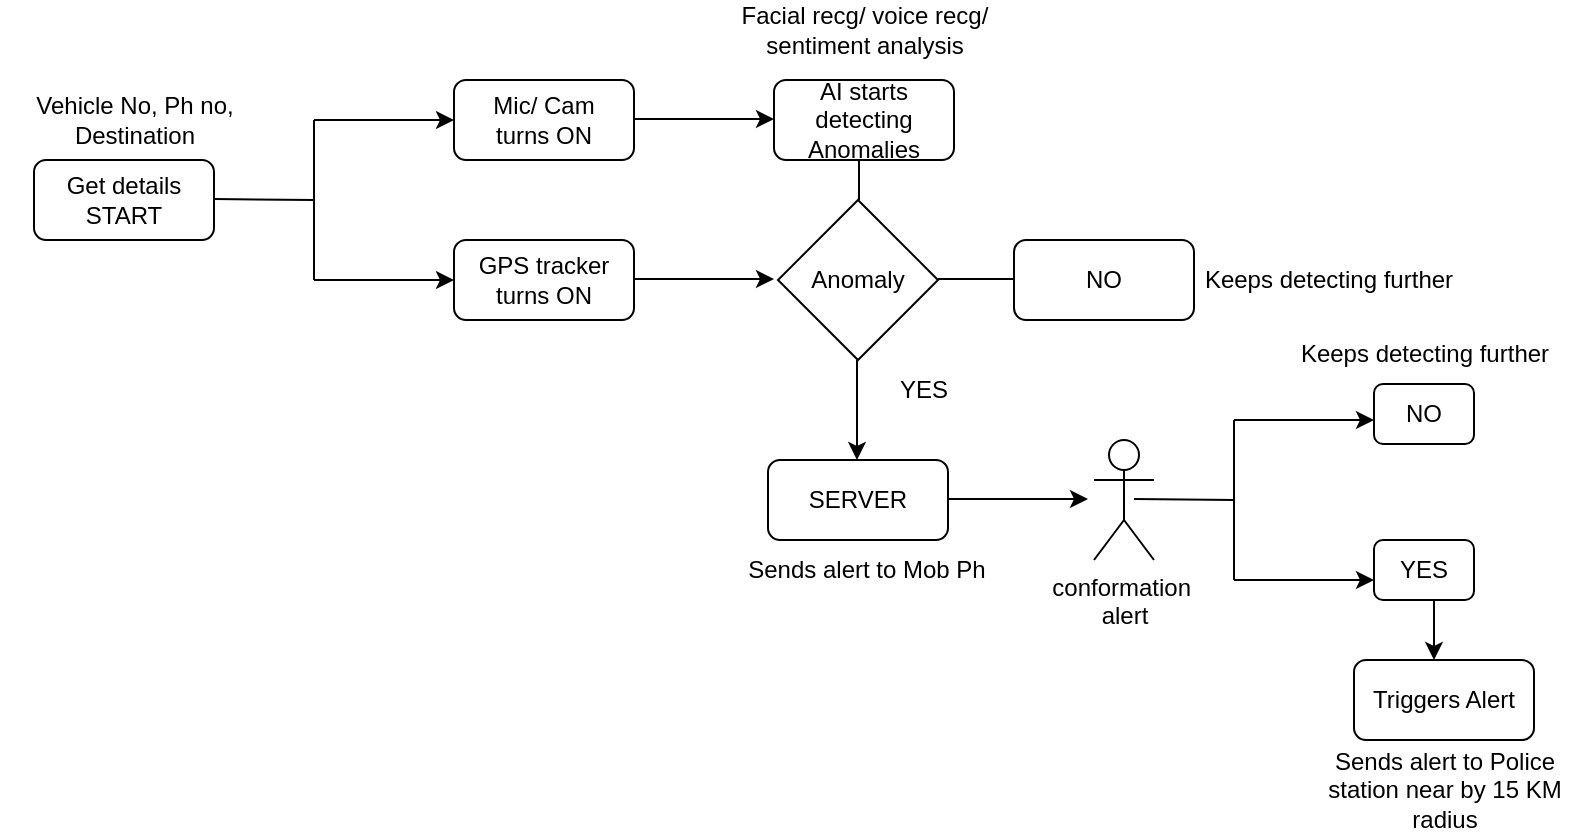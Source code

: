 <mxfile version="26.0.3">
  <diagram id="C5RBs43oDa-KdzZeNtuy" name="Page-1">
    <mxGraphModel dx="1050" dy="522" grid="0" gridSize="10" guides="1" tooltips="1" connect="1" arrows="1" fold="1" page="1" pageScale="1" pageWidth="1169" pageHeight="827" background="light-dark(#FFFFFF,#121212)" math="0" shadow="0">
      <root>
        <mxCell id="WIyWlLk6GJQsqaUBKTNV-0" />
        <mxCell id="WIyWlLk6GJQsqaUBKTNV-1" parent="WIyWlLk6GJQsqaUBKTNV-0" />
        <mxCell id="iax-5IlQy_Pquo1DeYQX-0" value="Get details&lt;div&gt;START&lt;/div&gt;" style="rounded=1;whiteSpace=wrap;html=1;" vertex="1" parent="WIyWlLk6GJQsqaUBKTNV-1">
          <mxGeometry x="107" y="161" width="90" height="40" as="geometry" />
        </mxCell>
        <mxCell id="iax-5IlQy_Pquo1DeYQX-1" value="" style="endArrow=none;html=1;rounded=0;" edge="1" parent="WIyWlLk6GJQsqaUBKTNV-1">
          <mxGeometry width="50" height="50" relative="1" as="geometry">
            <mxPoint x="197" y="180.5" as="sourcePoint" />
            <mxPoint x="247" y="181" as="targetPoint" />
          </mxGeometry>
        </mxCell>
        <mxCell id="iax-5IlQy_Pquo1DeYQX-2" value="" style="endArrow=none;html=1;rounded=0;" edge="1" parent="WIyWlLk6GJQsqaUBKTNV-1">
          <mxGeometry width="50" height="50" relative="1" as="geometry">
            <mxPoint x="247" y="141" as="sourcePoint" />
            <mxPoint x="247" y="221" as="targetPoint" />
          </mxGeometry>
        </mxCell>
        <mxCell id="iax-5IlQy_Pquo1DeYQX-3" value="" style="endArrow=classic;html=1;rounded=0;" edge="1" parent="WIyWlLk6GJQsqaUBKTNV-1">
          <mxGeometry width="50" height="50" relative="1" as="geometry">
            <mxPoint x="247" y="141" as="sourcePoint" />
            <mxPoint x="317" y="141" as="targetPoint" />
          </mxGeometry>
        </mxCell>
        <mxCell id="iax-5IlQy_Pquo1DeYQX-4" value="" style="endArrow=classic;html=1;rounded=0;" edge="1" parent="WIyWlLk6GJQsqaUBKTNV-1">
          <mxGeometry width="50" height="50" relative="1" as="geometry">
            <mxPoint x="247" y="221" as="sourcePoint" />
            <mxPoint x="317" y="221" as="targetPoint" />
          </mxGeometry>
        </mxCell>
        <mxCell id="iax-5IlQy_Pquo1DeYQX-5" value="Mic/ Cam&lt;div&gt;turns ON&lt;/div&gt;" style="rounded=1;whiteSpace=wrap;html=1;" vertex="1" parent="WIyWlLk6GJQsqaUBKTNV-1">
          <mxGeometry x="317" y="121" width="90" height="40" as="geometry" />
        </mxCell>
        <mxCell id="iax-5IlQy_Pquo1DeYQX-6" value="GPS tracker&lt;div&gt;turns ON&lt;/div&gt;" style="rounded=1;whiteSpace=wrap;html=1;" vertex="1" parent="WIyWlLk6GJQsqaUBKTNV-1">
          <mxGeometry x="317" y="201" width="90" height="40" as="geometry" />
        </mxCell>
        <mxCell id="iax-5IlQy_Pquo1DeYQX-7" value="" style="endArrow=classic;html=1;rounded=0;" edge="1" parent="WIyWlLk6GJQsqaUBKTNV-1">
          <mxGeometry width="50" height="50" relative="1" as="geometry">
            <mxPoint x="407" y="140.5" as="sourcePoint" />
            <mxPoint x="477" y="140.5" as="targetPoint" />
          </mxGeometry>
        </mxCell>
        <mxCell id="iax-5IlQy_Pquo1DeYQX-8" value="AI starts detecting Anomalies" style="rounded=1;whiteSpace=wrap;html=1;" vertex="1" parent="WIyWlLk6GJQsqaUBKTNV-1">
          <mxGeometry x="477" y="121" width="90" height="40" as="geometry" />
        </mxCell>
        <mxCell id="iax-5IlQy_Pquo1DeYQX-9" value="Facial recg/ voice recg/ sentiment analysis" style="text;html=1;align=center;verticalAlign=middle;whiteSpace=wrap;rounded=0;" vertex="1" parent="WIyWlLk6GJQsqaUBKTNV-1">
          <mxGeometry x="454.5" y="81" width="135" height="30" as="geometry" />
        </mxCell>
        <mxCell id="iax-5IlQy_Pquo1DeYQX-10" value="Anomaly" style="rhombus;whiteSpace=wrap;html=1;" vertex="1" parent="WIyWlLk6GJQsqaUBKTNV-1">
          <mxGeometry x="479" y="181" width="80" height="80" as="geometry" />
        </mxCell>
        <mxCell id="iax-5IlQy_Pquo1DeYQX-11" value="" style="endArrow=none;html=1;rounded=0;" edge="1" parent="WIyWlLk6GJQsqaUBKTNV-1">
          <mxGeometry width="50" height="50" relative="1" as="geometry">
            <mxPoint x="519.5" y="181" as="sourcePoint" />
            <mxPoint x="519.5" y="161" as="targetPoint" />
          </mxGeometry>
        </mxCell>
        <mxCell id="iax-5IlQy_Pquo1DeYQX-12" value="" style="endArrow=classic;html=1;rounded=0;" edge="1" parent="WIyWlLk6GJQsqaUBKTNV-1">
          <mxGeometry width="50" height="50" relative="1" as="geometry">
            <mxPoint x="407" y="220.5" as="sourcePoint" />
            <mxPoint x="477" y="220.5" as="targetPoint" />
          </mxGeometry>
        </mxCell>
        <mxCell id="iax-5IlQy_Pquo1DeYQX-13" value="" style="endArrow=classic;html=1;rounded=0;" edge="1" parent="WIyWlLk6GJQsqaUBKTNV-1">
          <mxGeometry width="50" height="50" relative="1" as="geometry">
            <mxPoint x="518.5" y="261" as="sourcePoint" />
            <mxPoint x="518.5" y="311" as="targetPoint" />
          </mxGeometry>
        </mxCell>
        <mxCell id="iax-5IlQy_Pquo1DeYQX-14" value="" style="endArrow=none;html=1;rounded=0;" edge="1" parent="WIyWlLk6GJQsqaUBKTNV-1">
          <mxGeometry width="50" height="50" relative="1" as="geometry">
            <mxPoint x="559" y="220.5" as="sourcePoint" />
            <mxPoint x="599" y="220.5" as="targetPoint" />
          </mxGeometry>
        </mxCell>
        <mxCell id="iax-5IlQy_Pquo1DeYQX-15" value="Keeps detecting further" style="text;html=1;align=center;verticalAlign=middle;whiteSpace=wrap;rounded=0;" vertex="1" parent="WIyWlLk6GJQsqaUBKTNV-1">
          <mxGeometry x="687" y="206" width="135" height="30" as="geometry" />
        </mxCell>
        <mxCell id="iax-5IlQy_Pquo1DeYQX-16" value="NO" style="rounded=1;whiteSpace=wrap;html=1;" vertex="1" parent="WIyWlLk6GJQsqaUBKTNV-1">
          <mxGeometry x="597" y="201" width="90" height="40" as="geometry" />
        </mxCell>
        <mxCell id="iax-5IlQy_Pquo1DeYQX-17" value="YES" style="text;html=1;align=center;verticalAlign=middle;whiteSpace=wrap;rounded=0;" vertex="1" parent="WIyWlLk6GJQsqaUBKTNV-1">
          <mxGeometry x="527" y="261" width="50" height="30" as="geometry" />
        </mxCell>
        <mxCell id="iax-5IlQy_Pquo1DeYQX-18" value="Vehicle No, Ph no, Destination" style="text;html=1;align=center;verticalAlign=middle;whiteSpace=wrap;rounded=0;" vertex="1" parent="WIyWlLk6GJQsqaUBKTNV-1">
          <mxGeometry x="90" y="126" width="135" height="30" as="geometry" />
        </mxCell>
        <mxCell id="iax-5IlQy_Pquo1DeYQX-21" value="SERVER" style="rounded=1;whiteSpace=wrap;html=1;" vertex="1" parent="WIyWlLk6GJQsqaUBKTNV-1">
          <mxGeometry x="474" y="311" width="90" height="40" as="geometry" />
        </mxCell>
        <mxCell id="iax-5IlQy_Pquo1DeYQX-22" value="" style="endArrow=classic;html=1;rounded=0;" edge="1" parent="WIyWlLk6GJQsqaUBKTNV-1">
          <mxGeometry width="50" height="50" relative="1" as="geometry">
            <mxPoint x="564" y="330.5" as="sourcePoint" />
            <mxPoint x="634" y="330.5" as="targetPoint" />
          </mxGeometry>
        </mxCell>
        <mxCell id="iax-5IlQy_Pquo1DeYQX-23" value="Sends alert to Mob Ph" style="text;html=1;align=center;verticalAlign=middle;whiteSpace=wrap;rounded=0;" vertex="1" parent="WIyWlLk6GJQsqaUBKTNV-1">
          <mxGeometry x="455.5" y="351" width="135" height="30" as="geometry" />
        </mxCell>
        <mxCell id="iax-5IlQy_Pquo1DeYQX-24" value="conformation&amp;nbsp;&lt;div&gt;alert&lt;/div&gt;" style="shape=umlActor;verticalLabelPosition=bottom;verticalAlign=top;html=1;outlineConnect=0;" vertex="1" parent="WIyWlLk6GJQsqaUBKTNV-1">
          <mxGeometry x="637" y="301" width="30" height="60" as="geometry" />
        </mxCell>
        <mxCell id="iax-5IlQy_Pquo1DeYQX-25" value="" style="endArrow=none;html=1;rounded=0;" edge="1" parent="WIyWlLk6GJQsqaUBKTNV-1">
          <mxGeometry width="50" height="50" relative="1" as="geometry">
            <mxPoint x="657" y="330.5" as="sourcePoint" />
            <mxPoint x="707" y="331" as="targetPoint" />
          </mxGeometry>
        </mxCell>
        <mxCell id="iax-5IlQy_Pquo1DeYQX-26" value="" style="endArrow=none;html=1;rounded=0;" edge="1" parent="WIyWlLk6GJQsqaUBKTNV-1">
          <mxGeometry width="50" height="50" relative="1" as="geometry">
            <mxPoint x="707" y="291" as="sourcePoint" />
            <mxPoint x="707" y="371" as="targetPoint" />
          </mxGeometry>
        </mxCell>
        <mxCell id="iax-5IlQy_Pquo1DeYQX-27" value="" style="endArrow=classic;html=1;rounded=0;" edge="1" parent="WIyWlLk6GJQsqaUBKTNV-1">
          <mxGeometry width="50" height="50" relative="1" as="geometry">
            <mxPoint x="707" y="291" as="sourcePoint" />
            <mxPoint x="777" y="291" as="targetPoint" />
          </mxGeometry>
        </mxCell>
        <mxCell id="iax-5IlQy_Pquo1DeYQX-28" value="" style="endArrow=classic;html=1;rounded=0;" edge="1" parent="WIyWlLk6GJQsqaUBKTNV-1">
          <mxGeometry width="50" height="50" relative="1" as="geometry">
            <mxPoint x="707" y="371" as="sourcePoint" />
            <mxPoint x="777" y="371" as="targetPoint" />
          </mxGeometry>
        </mxCell>
        <mxCell id="iax-5IlQy_Pquo1DeYQX-29" value="NO" style="rounded=1;whiteSpace=wrap;html=1;" vertex="1" parent="WIyWlLk6GJQsqaUBKTNV-1">
          <mxGeometry x="777" y="273" width="50" height="30" as="geometry" />
        </mxCell>
        <mxCell id="iax-5IlQy_Pquo1DeYQX-30" value="Keeps detecting further" style="text;html=1;align=center;verticalAlign=middle;whiteSpace=wrap;rounded=0;" vertex="1" parent="WIyWlLk6GJQsqaUBKTNV-1">
          <mxGeometry x="734.5" y="243" width="135" height="30" as="geometry" />
        </mxCell>
        <mxCell id="iax-5IlQy_Pquo1DeYQX-31" value="YES" style="rounded=1;whiteSpace=wrap;html=1;" vertex="1" parent="WIyWlLk6GJQsqaUBKTNV-1">
          <mxGeometry x="777" y="351" width="50" height="30" as="geometry" />
        </mxCell>
        <mxCell id="iax-5IlQy_Pquo1DeYQX-32" value="" style="endArrow=classic;html=1;rounded=0;" edge="1" parent="WIyWlLk6GJQsqaUBKTNV-1">
          <mxGeometry width="50" height="50" relative="1" as="geometry">
            <mxPoint x="807" y="381" as="sourcePoint" />
            <mxPoint x="807" y="411" as="targetPoint" />
          </mxGeometry>
        </mxCell>
        <mxCell id="iax-5IlQy_Pquo1DeYQX-33" value="Triggers Alert" style="rounded=1;whiteSpace=wrap;html=1;" vertex="1" parent="WIyWlLk6GJQsqaUBKTNV-1">
          <mxGeometry x="767" y="411" width="90" height="40" as="geometry" />
        </mxCell>
        <mxCell id="iax-5IlQy_Pquo1DeYQX-34" value="Sends alert to Police station near by 15 KM radius" style="text;html=1;align=center;verticalAlign=middle;whiteSpace=wrap;rounded=0;" vertex="1" parent="WIyWlLk6GJQsqaUBKTNV-1">
          <mxGeometry x="744.5" y="461" width="135" height="30" as="geometry" />
        </mxCell>
      </root>
    </mxGraphModel>
  </diagram>
</mxfile>
